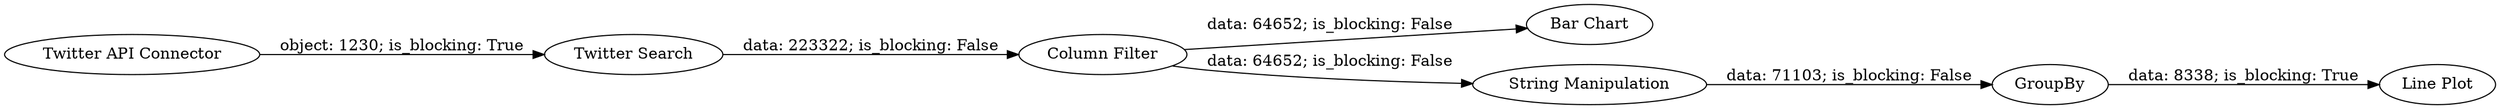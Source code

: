 digraph {
	"-1762103345946246759_5" [label="Bar Chart"]
	"-1762103345946246759_7" [label="String Manipulation"]
	"-1762103345946246759_4" [label="Column Filter"]
	"-1762103345946246759_1" [label="Twitter API Connector"]
	"-1762103345946246759_8" [label=GroupBy]
	"-1762103345946246759_9" [label="Line Plot"]
	"-1762103345946246759_2" [label="Twitter Search"]
	"-1762103345946246759_1" -> "-1762103345946246759_2" [label="object: 1230; is_blocking: True"]
	"-1762103345946246759_2" -> "-1762103345946246759_4" [label="data: 223322; is_blocking: False"]
	"-1762103345946246759_7" -> "-1762103345946246759_8" [label="data: 71103; is_blocking: False"]
	"-1762103345946246759_4" -> "-1762103345946246759_5" [label="data: 64652; is_blocking: False"]
	"-1762103345946246759_4" -> "-1762103345946246759_7" [label="data: 64652; is_blocking: False"]
	"-1762103345946246759_8" -> "-1762103345946246759_9" [label="data: 8338; is_blocking: True"]
	rankdir=LR
}
